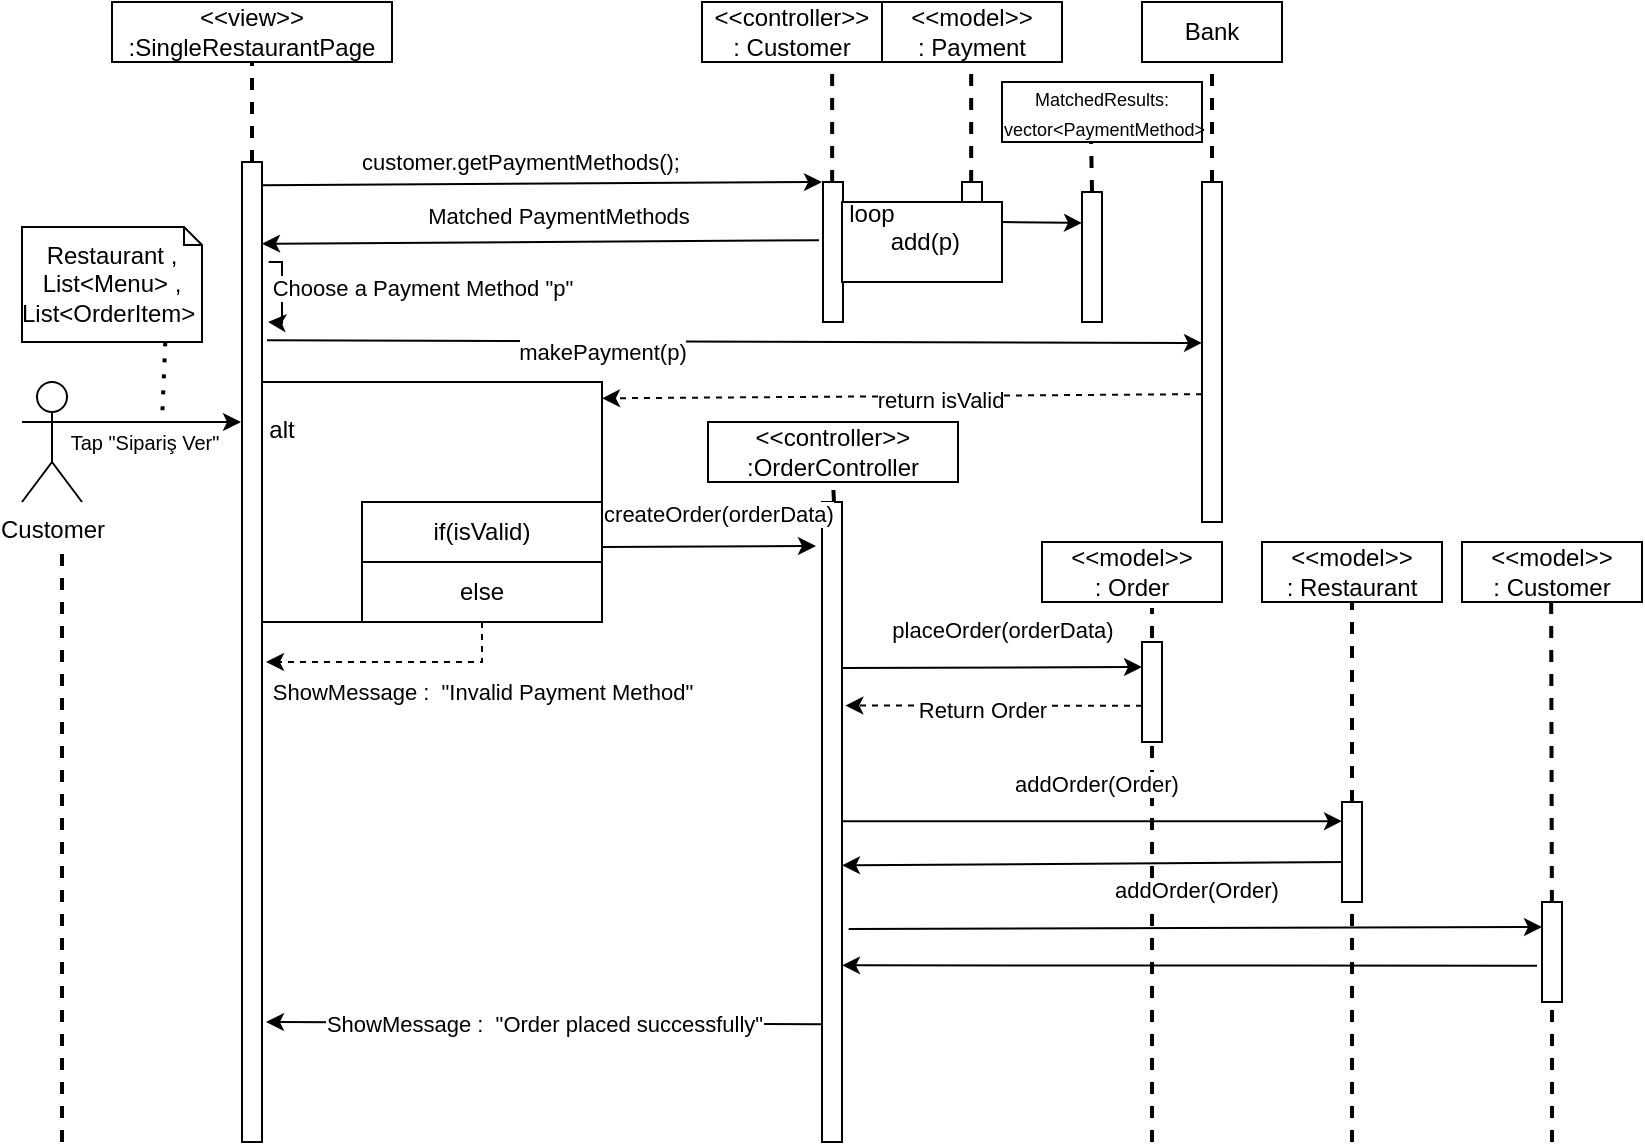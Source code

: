 <mxfile version="26.2.14">
  <diagram name="Page-1" id="2YBvvXClWsGukQMizWep">
    <mxGraphModel grid="1" page="1" gridSize="10" guides="1" tooltips="1" connect="1" arrows="1" fold="1" pageScale="1" pageWidth="850" pageHeight="1100" math="0" shadow="0">
      <root>
        <mxCell id="0" />
        <mxCell id="1" parent="0" />
        <mxCell id="myCJCdUXUHbtMIZx52Bf-70" value="" style="endArrow=none;dashed=1;html=1;strokeWidth=2;rounded=0;" edge="1" parent="1">
          <mxGeometry width="50" height="50" relative="1" as="geometry">
            <mxPoint x="585" y="480" as="sourcePoint" />
            <mxPoint x="585" y="213" as="targetPoint" />
          </mxGeometry>
        </mxCell>
        <mxCell id="myCJCdUXUHbtMIZx52Bf-1" value="Customer" style="shape=umlActor;verticalLabelPosition=bottom;verticalAlign=top;html=1;outlineConnect=0;" vertex="1" parent="1">
          <mxGeometry x="20" y="100" width="30" height="60" as="geometry" />
        </mxCell>
        <mxCell id="myCJCdUXUHbtMIZx52Bf-6" value="" style="endArrow=classic;html=1;rounded=0;exitX=1;exitY=0.333;exitDx=0;exitDy=0;exitPerimeter=0;" edge="1" parent="1" source="myCJCdUXUHbtMIZx52Bf-1">
          <mxGeometry width="50" height="50" relative="1" as="geometry">
            <mxPoint x="190" y="280" as="sourcePoint" />
            <mxPoint x="129.5" y="120" as="targetPoint" />
            <Array as="points">
              <mxPoint x="110" y="120" />
            </Array>
          </mxGeometry>
        </mxCell>
        <mxCell id="myCJCdUXUHbtMIZx52Bf-30" value="&lt;font size=&quot;1&quot;&gt;Tap &quot;Sipariş Ver&quot;&lt;/font&gt;" style="edgeLabel;html=1;align=center;verticalAlign=middle;resizable=0;points=[];" connectable="0" vertex="1" parent="myCJCdUXUHbtMIZx52Bf-6">
          <mxGeometry x="-0.133" relative="1" as="geometry">
            <mxPoint x="-4" y="10" as="offset" />
          </mxGeometry>
        </mxCell>
        <mxCell id="myCJCdUXUHbtMIZx52Bf-15" value="" style="rounded=0;whiteSpace=wrap;html=1;" vertex="1" parent="1">
          <mxGeometry x="130" y="-10" width="10" height="490" as="geometry" />
        </mxCell>
        <mxCell id="myCJCdUXUHbtMIZx52Bf-19" value="" style="rounded=0;whiteSpace=wrap;html=1;" vertex="1" parent="1">
          <mxGeometry x="420" y="160" width="10" height="320" as="geometry" />
        </mxCell>
        <mxCell id="myCJCdUXUHbtMIZx52Bf-20" value="" style="endArrow=classic;html=1;rounded=0;exitX=1;exitY=0.75;exitDx=0;exitDy=0;" edge="1" parent="1" source="myCJCdUXUHbtMIZx52Bf-104">
          <mxGeometry width="50" height="50" relative="1" as="geometry">
            <mxPoint x="250" y="350" as="sourcePoint" />
            <mxPoint x="417" y="182" as="targetPoint" />
          </mxGeometry>
        </mxCell>
        <mxCell id="myCJCdUXUHbtMIZx52Bf-21" value="createOrder(orderData)" style="edgeLabel;html=1;align=center;verticalAlign=middle;resizable=0;points=[];" connectable="0" vertex="1" parent="myCJCdUXUHbtMIZx52Bf-20">
          <mxGeometry x="-0.182" y="-1" relative="1" as="geometry">
            <mxPoint x="14" y="-18" as="offset" />
          </mxGeometry>
        </mxCell>
        <mxCell id="myCJCdUXUHbtMIZx52Bf-36" value="" style="endArrow=classic;html=1;rounded=0;entryX=0;entryY=0.25;entryDx=0;entryDy=0;" edge="1" parent="1" target="myCJCdUXUHbtMIZx52Bf-38">
          <mxGeometry width="50" height="50" relative="1" as="geometry">
            <mxPoint x="430" y="243" as="sourcePoint" />
            <mxPoint x="580" y="238" as="targetPoint" />
          </mxGeometry>
        </mxCell>
        <mxCell id="myCJCdUXUHbtMIZx52Bf-37" value="placeOrder(orderData)" style="edgeLabel;html=1;align=center;verticalAlign=middle;resizable=0;points=[];" connectable="0" vertex="1" parent="myCJCdUXUHbtMIZx52Bf-36">
          <mxGeometry x="-0.047" relative="1" as="geometry">
            <mxPoint x="8" y="-19" as="offset" />
          </mxGeometry>
        </mxCell>
        <mxCell id="myCJCdUXUHbtMIZx52Bf-38" value="" style="rounded=0;whiteSpace=wrap;html=1;" vertex="1" parent="1">
          <mxGeometry x="580" y="230" width="10" height="50" as="geometry" />
        </mxCell>
        <mxCell id="myCJCdUXUHbtMIZx52Bf-57" value="Restaurant ,&lt;br&gt;&lt;div&gt;&lt;span style=&quot;background-color: transparent; color: light-dark(rgb(0, 0, 0), rgb(255, 255, 255));&quot;&gt;List&amp;lt;Menu&amp;gt; ,&lt;/span&gt;&lt;/div&gt;&lt;div&gt;&lt;span style=&quot;background-color: transparent; color: light-dark(rgb(0, 0, 0), rgb(255, 255, 255));&quot;&gt;List&amp;lt;OrderItem&amp;gt;&lt;/span&gt;&amp;nbsp;&lt;/div&gt;" style="shape=note;size=9;whiteSpace=wrap;html=1;" vertex="1" parent="1">
          <mxGeometry x="20" y="22.5" width="90" height="57.5" as="geometry" />
        </mxCell>
        <mxCell id="myCJCdUXUHbtMIZx52Bf-60" value="&lt;div&gt;&amp;lt;&amp;lt;view&amp;gt;&amp;gt;&lt;/div&gt;:SingleRestaurantPage" style="rounded=0;whiteSpace=wrap;html=1;" vertex="1" parent="1">
          <mxGeometry x="65" y="-90" width="140" height="30" as="geometry" />
        </mxCell>
        <mxCell id="myCJCdUXUHbtMIZx52Bf-61" value="&lt;div&gt;&amp;lt;&amp;lt;controller&amp;gt;&amp;gt;&lt;/div&gt;:OrderController" style="rounded=0;whiteSpace=wrap;html=1;" vertex="1" parent="1">
          <mxGeometry x="363" y="120" width="125" height="30" as="geometry" />
        </mxCell>
        <mxCell id="myCJCdUXUHbtMIZx52Bf-63" value="&amp;lt;&amp;lt;model&amp;gt;&amp;gt;&lt;div&gt;: Order&lt;/div&gt;" style="rounded=0;whiteSpace=wrap;html=1;" vertex="1" parent="1">
          <mxGeometry x="530" y="180" width="90" height="30" as="geometry" />
        </mxCell>
        <mxCell id="myCJCdUXUHbtMIZx52Bf-66" value="" style="endArrow=none;dashed=1;html=1;strokeWidth=2;rounded=0;" edge="1" parent="1">
          <mxGeometry width="50" height="50" relative="1" as="geometry">
            <mxPoint x="40" y="480" as="sourcePoint" />
            <mxPoint x="40" y="180" as="targetPoint" />
          </mxGeometry>
        </mxCell>
        <mxCell id="myCJCdUXUHbtMIZx52Bf-67" value="" style="endArrow=none;dashed=1;html=1;dashPattern=1 3;strokeWidth=2;rounded=0;exitX=0.796;exitY=1.003;exitDx=0;exitDy=0;exitPerimeter=0;" edge="1" parent="1" source="myCJCdUXUHbtMIZx52Bf-57">
          <mxGeometry width="50" height="50" relative="1" as="geometry">
            <mxPoint x="360" y="270" as="sourcePoint" />
            <mxPoint x="90" y="120" as="targetPoint" />
          </mxGeometry>
        </mxCell>
        <mxCell id="myCJCdUXUHbtMIZx52Bf-68" value="" style="endArrow=none;dashed=1;html=1;strokeWidth=2;rounded=0;entryX=0.5;entryY=1;entryDx=0;entryDy=0;exitX=0.5;exitY=0;exitDx=0;exitDy=0;" edge="1" parent="1" source="myCJCdUXUHbtMIZx52Bf-15" target="myCJCdUXUHbtMIZx52Bf-60">
          <mxGeometry width="50" height="50" relative="1" as="geometry">
            <mxPoint x="360" y="270" as="sourcePoint" />
            <mxPoint x="410" y="220" as="targetPoint" />
          </mxGeometry>
        </mxCell>
        <mxCell id="myCJCdUXUHbtMIZx52Bf-69" value="" style="endArrow=none;dashed=1;html=1;strokeWidth=2;rounded=0;entryX=0.5;entryY=1;entryDx=0;entryDy=0;" edge="1" parent="1" target="myCJCdUXUHbtMIZx52Bf-61">
          <mxGeometry width="50" height="50" relative="1" as="geometry">
            <mxPoint x="426" y="160" as="sourcePoint" />
            <mxPoint x="374.58" y="40" as="targetPoint" />
          </mxGeometry>
        </mxCell>
        <mxCell id="myCJCdUXUHbtMIZx52Bf-81" value="&amp;lt;&amp;lt;model&amp;gt;&amp;gt;&lt;div&gt;: Payment&lt;/div&gt;" style="rounded=0;whiteSpace=wrap;html=1;" vertex="1" parent="1">
          <mxGeometry x="450" y="-90" width="90" height="30" as="geometry" />
        </mxCell>
        <mxCell id="myCJCdUXUHbtMIZx52Bf-82" value="" style="rounded=0;whiteSpace=wrap;html=1;" vertex="1" parent="1">
          <mxGeometry x="490" width="10" height="20" as="geometry" />
        </mxCell>
        <mxCell id="myCJCdUXUHbtMIZx52Bf-84" value="" style="endArrow=none;dashed=1;html=1;strokeWidth=2;rounded=0;entryX=0.5;entryY=1;entryDx=0;entryDy=0;exitX=0.5;exitY=0;exitDx=0;exitDy=0;" edge="1" parent="1">
          <mxGeometry width="50" height="50" relative="1" as="geometry">
            <mxPoint x="494.58" y="-2.274e-13" as="sourcePoint" />
            <mxPoint x="494.58" y="-60" as="targetPoint" />
          </mxGeometry>
        </mxCell>
        <mxCell id="myCJCdUXUHbtMIZx52Bf-89" value="" style="endArrow=classic;html=1;rounded=0;exitX=1.083;exitY=0.12;exitDx=0;exitDy=0;exitPerimeter=0;" edge="1" parent="1">
          <mxGeometry width="50" height="50" relative="1" as="geometry">
            <mxPoint x="140.0" y="1.67" as="sourcePoint" />
            <mxPoint x="420" as="targetPoint" />
          </mxGeometry>
        </mxCell>
        <mxCell id="myCJCdUXUHbtMIZx52Bf-90" value="&lt;div&gt;customer.getPaymentMethods();&lt;/div&gt;" style="edgeLabel;html=1;align=center;verticalAlign=middle;resizable=0;points=[];" connectable="0" vertex="1" parent="myCJCdUXUHbtMIZx52Bf-89">
          <mxGeometry x="-0.182" y="-1" relative="1" as="geometry">
            <mxPoint x="14" y="-12" as="offset" />
          </mxGeometry>
        </mxCell>
        <mxCell id="myCJCdUXUHbtMIZx52Bf-92" value="" style="rounded=0;whiteSpace=wrap;html=1;" vertex="1" parent="1">
          <mxGeometry x="610" width="10" height="170" as="geometry" />
        </mxCell>
        <mxCell id="myCJCdUXUHbtMIZx52Bf-94" value="Bank" style="rounded=0;whiteSpace=wrap;html=1;" vertex="1" parent="1">
          <mxGeometry x="580" y="-90" width="70" height="30" as="geometry" />
        </mxCell>
        <mxCell id="myCJCdUXUHbtMIZx52Bf-95" value="" style="endArrow=none;dashed=1;html=1;strokeWidth=2;rounded=0;entryX=0.5;entryY=1;entryDx=0;entryDy=0;exitX=0.5;exitY=0;exitDx=0;exitDy=0;" edge="1" parent="1" source="myCJCdUXUHbtMIZx52Bf-92" target="myCJCdUXUHbtMIZx52Bf-94">
          <mxGeometry width="50" height="50" relative="1" as="geometry">
            <mxPoint x="595" y="300" as="sourcePoint" />
            <mxPoint x="592" y="272" as="targetPoint" />
          </mxGeometry>
        </mxCell>
        <mxCell id="myCJCdUXUHbtMIZx52Bf-96" value="" style="endArrow=classic;html=1;rounded=0;exitX=1.25;exitY=0.182;exitDx=0;exitDy=0;exitPerimeter=0;entryX=0.083;entryY=0.183;entryDx=0;entryDy=0;entryPerimeter=0;" edge="1" parent="1" source="myCJCdUXUHbtMIZx52Bf-15">
          <mxGeometry width="50" height="50" relative="1" as="geometry">
            <mxPoint x="500.84" y="80.0" as="sourcePoint" />
            <mxPoint x="610.0" y="80.49" as="targetPoint" />
            <Array as="points" />
          </mxGeometry>
        </mxCell>
        <mxCell id="myCJCdUXUHbtMIZx52Bf-97" value="makePayment(p)" style="edgeLabel;html=1;align=center;verticalAlign=middle;resizable=0;points=[];" connectable="0" vertex="1" parent="myCJCdUXUHbtMIZx52Bf-96">
          <mxGeometry x="-0.227" y="-3" relative="1" as="geometry">
            <mxPoint x="-13" y="2" as="offset" />
          </mxGeometry>
        </mxCell>
        <mxCell id="myCJCdUXUHbtMIZx52Bf-98" value="" style="endArrow=classic;html=1;rounded=0;dashed=1;entryX=1;entryY=0.068;entryDx=0;entryDy=0;entryPerimeter=0;exitX=0;exitY=0.624;exitDx=0;exitDy=0;exitPerimeter=0;" edge="1" parent="1" source="myCJCdUXUHbtMIZx52Bf-92" target="myCJCdUXUHbtMIZx52Bf-103">
          <mxGeometry width="50" height="50" relative="1" as="geometry">
            <mxPoint x="600" y="137" as="sourcePoint" />
            <mxPoint x="144" y="141" as="targetPoint" />
          </mxGeometry>
        </mxCell>
        <mxCell id="myCJCdUXUHbtMIZx52Bf-99" value="return isValid" style="edgeLabel;html=1;align=center;verticalAlign=middle;resizable=0;points=[];" connectable="0" vertex="1" parent="myCJCdUXUHbtMIZx52Bf-98">
          <mxGeometry x="-0.125" y="2" relative="1" as="geometry">
            <mxPoint as="offset" />
          </mxGeometry>
        </mxCell>
        <mxCell id="myCJCdUXUHbtMIZx52Bf-103" value="alt&amp;nbsp; &amp;nbsp; &amp;nbsp; &amp;nbsp; &amp;nbsp; &amp;nbsp; &amp;nbsp; &amp;nbsp; &amp;nbsp; &amp;nbsp; &amp;nbsp; &amp;nbsp; &amp;nbsp; &amp;nbsp; &amp;nbsp; &amp;nbsp; &amp;nbsp; &amp;nbsp; &amp;nbsp; &amp;nbsp; &amp;nbsp; &amp;nbsp; &amp;nbsp; &amp;nbsp; &amp;nbsp; &amp;nbsp; &amp;nbsp; &amp;nbsp; &amp;nbsp; &amp;nbsp; &amp;nbsp; &amp;nbsp; &amp;nbsp; &amp;nbsp; &amp;nbsp; &amp;nbsp; &amp;nbsp; &amp;nbsp; &amp;nbsp;&amp;nbsp;&lt;div&gt;&lt;br&gt;&lt;/div&gt;&lt;div&gt;&amp;nbsp; &amp;nbsp; &amp;nbsp; &amp;nbsp; &amp;nbsp; &amp;nbsp; &amp;nbsp; &amp;nbsp; &amp;nbsp; &amp;nbsp; &amp;nbsp; &amp;nbsp;&amp;nbsp;&lt;div&gt;&lt;br&gt;&lt;/div&gt;&lt;div&gt;&lt;br&gt;&lt;/div&gt;&lt;/div&gt;" style="rounded=0;whiteSpace=wrap;html=1;" vertex="1" parent="1">
          <mxGeometry x="140" y="100" width="170" height="120" as="geometry" />
        </mxCell>
        <mxCell id="myCJCdUXUHbtMIZx52Bf-104" value="if(isValid)" style="rounded=0;whiteSpace=wrap;html=1;" vertex="1" parent="1">
          <mxGeometry x="190" y="160" width="120" height="30" as="geometry" />
        </mxCell>
        <mxCell id="myCJCdUXUHbtMIZx52Bf-106" value="else" style="rounded=0;whiteSpace=wrap;html=1;" vertex="1" parent="1">
          <mxGeometry x="190" y="190" width="120" height="30" as="geometry" />
        </mxCell>
        <mxCell id="myCJCdUXUHbtMIZx52Bf-112" value="" style="endArrow=classic;html=1;rounded=0;exitX=0.5;exitY=1;exitDx=0;exitDy=0;edgeStyle=orthogonalEdgeStyle;dashed=1;" edge="1" parent="1" source="myCJCdUXUHbtMIZx52Bf-106">
          <mxGeometry width="50" height="50" relative="1" as="geometry">
            <mxPoint x="340" y="340" as="sourcePoint" />
            <mxPoint x="142" y="240" as="targetPoint" />
            <Array as="points">
              <mxPoint x="250" y="240" />
              <mxPoint x="142" y="240" />
            </Array>
          </mxGeometry>
        </mxCell>
        <mxCell id="myCJCdUXUHbtMIZx52Bf-113" value="ShowMessage :&amp;nbsp; &quot;Invalid Payment Method&quot;" style="edgeLabel;html=1;align=center;verticalAlign=middle;resizable=0;points=[];" connectable="0" vertex="1" parent="myCJCdUXUHbtMIZx52Bf-112">
          <mxGeometry x="0.281" y="2" relative="1" as="geometry">
            <mxPoint x="62" y="13" as="offset" />
          </mxGeometry>
        </mxCell>
        <mxCell id="myCJCdUXUHbtMIZx52Bf-114" value="" style="endArrow=classic;html=1;rounded=0;entryX=1.167;entryY=0.318;entryDx=0;entryDy=0;entryPerimeter=0;exitX=0;exitY=0.637;exitDx=0;exitDy=0;exitPerimeter=0;dashed=1;" edge="1" parent="1" source="myCJCdUXUHbtMIZx52Bf-38" target="myCJCdUXUHbtMIZx52Bf-19">
          <mxGeometry width="50" height="50" relative="1" as="geometry">
            <mxPoint x="340" y="340" as="sourcePoint" />
            <mxPoint x="390" y="290" as="targetPoint" />
          </mxGeometry>
        </mxCell>
        <mxCell id="myCJCdUXUHbtMIZx52Bf-116" value="Return Order" style="edgeLabel;html=1;align=center;verticalAlign=middle;resizable=0;points=[];" connectable="0" vertex="1" parent="myCJCdUXUHbtMIZx52Bf-114">
          <mxGeometry x="0.079" y="2" relative="1" as="geometry">
            <mxPoint as="offset" />
          </mxGeometry>
        </mxCell>
        <mxCell id="myCJCdUXUHbtMIZx52Bf-118" value="&amp;lt;&amp;lt;model&amp;gt;&amp;gt;&lt;div&gt;: Restaurant&lt;/div&gt;" style="rounded=0;whiteSpace=wrap;html=1;" vertex="1" parent="1">
          <mxGeometry x="640" y="180" width="90" height="30" as="geometry" />
        </mxCell>
        <mxCell id="myCJCdUXUHbtMIZx52Bf-120" value="" style="endArrow=none;dashed=1;html=1;strokeWidth=2;rounded=0;entryX=0.5;entryY=1;entryDx=0;entryDy=0;" edge="1" parent="1" source="myCJCdUXUHbtMIZx52Bf-117" target="myCJCdUXUHbtMIZx52Bf-118">
          <mxGeometry width="50" height="50" relative="1" as="geometry">
            <mxPoint x="685" y="480" as="sourcePoint" />
            <mxPoint x="587" y="330" as="targetPoint" />
          </mxGeometry>
        </mxCell>
        <mxCell id="myCJCdUXUHbtMIZx52Bf-121" value="" style="endArrow=classic;html=1;rounded=0;" edge="1" parent="1">
          <mxGeometry width="50" height="50" relative="1" as="geometry">
            <mxPoint x="430" y="319.58" as="sourcePoint" />
            <mxPoint x="680" y="319.58" as="targetPoint" />
          </mxGeometry>
        </mxCell>
        <mxCell id="myCJCdUXUHbtMIZx52Bf-122" value="addOrder(Order)" style="edgeLabel;html=1;align=center;verticalAlign=middle;resizable=0;points=[];" connectable="0" vertex="1" parent="myCJCdUXUHbtMIZx52Bf-121">
          <mxGeometry x="-0.047" relative="1" as="geometry">
            <mxPoint x="8" y="-19" as="offset" />
          </mxGeometry>
        </mxCell>
        <mxCell id="myCJCdUXUHbtMIZx52Bf-123" value="" style="endArrow=classic;html=1;rounded=0;entryX=0.75;entryY=0.701;entryDx=0;entryDy=0;entryPerimeter=0;exitX=0;exitY=0.653;exitDx=0;exitDy=0;exitPerimeter=0;" edge="1" parent="1">
          <mxGeometry width="50" height="50" relative="1" as="geometry">
            <mxPoint x="682.5" y="340.0" as="sourcePoint" />
            <mxPoint x="430" y="341.67" as="targetPoint" />
          </mxGeometry>
        </mxCell>
        <mxCell id="myCJCdUXUHbtMIZx52Bf-125" value="" style="endArrow=none;dashed=1;html=1;strokeWidth=2;rounded=0;entryX=0.5;entryY=1;entryDx=0;entryDy=0;" edge="1" parent="1" target="myCJCdUXUHbtMIZx52Bf-117">
          <mxGeometry width="50" height="50" relative="1" as="geometry">
            <mxPoint x="685" y="480" as="sourcePoint" />
            <mxPoint x="685" y="210" as="targetPoint" />
          </mxGeometry>
        </mxCell>
        <mxCell id="myCJCdUXUHbtMIZx52Bf-117" value="" style="rounded=0;whiteSpace=wrap;html=1;" vertex="1" parent="1">
          <mxGeometry x="680" y="310" width="10" height="50" as="geometry" />
        </mxCell>
        <mxCell id="myCJCdUXUHbtMIZx52Bf-126" value="&amp;lt;&amp;lt;model&amp;gt;&amp;gt;&lt;div&gt;: Customer&lt;/div&gt;" style="rounded=0;whiteSpace=wrap;html=1;" vertex="1" parent="1">
          <mxGeometry x="740" y="180" width="90" height="30" as="geometry" />
        </mxCell>
        <mxCell id="myCJCdUXUHbtMIZx52Bf-128" value="" style="endArrow=none;dashed=1;html=1;strokeWidth=2;rounded=0;entryX=0.5;entryY=1;entryDx=0;entryDy=0;" edge="1" parent="1" source="myCJCdUXUHbtMIZx52Bf-129">
          <mxGeometry width="50" height="50" relative="1" as="geometry">
            <mxPoint x="785" y="480" as="sourcePoint" />
            <mxPoint x="784.58" y="210" as="targetPoint" />
          </mxGeometry>
        </mxCell>
        <mxCell id="myCJCdUXUHbtMIZx52Bf-130" value="" style="endArrow=none;dashed=1;html=1;strokeWidth=2;rounded=0;entryX=0.5;entryY=1;entryDx=0;entryDy=0;" edge="1" parent="1" target="myCJCdUXUHbtMIZx52Bf-129">
          <mxGeometry width="50" height="50" relative="1" as="geometry">
            <mxPoint x="785" y="480" as="sourcePoint" />
            <mxPoint x="784.58" y="210" as="targetPoint" />
          </mxGeometry>
        </mxCell>
        <mxCell id="myCJCdUXUHbtMIZx52Bf-129" value="" style="rounded=0;whiteSpace=wrap;html=1;" vertex="1" parent="1">
          <mxGeometry x="780" y="360" width="10" height="50" as="geometry" />
        </mxCell>
        <mxCell id="myCJCdUXUHbtMIZx52Bf-131" value="" style="endArrow=classic;html=1;rounded=0;entryX=0;entryY=0.25;entryDx=0;entryDy=0;exitX=1.333;exitY=0.667;exitDx=0;exitDy=0;exitPerimeter=0;" edge="1" parent="1" source="myCJCdUXUHbtMIZx52Bf-19" target="myCJCdUXUHbtMIZx52Bf-129">
          <mxGeometry width="50" height="50" relative="1" as="geometry">
            <mxPoint x="440" y="370" as="sourcePoint" />
            <mxPoint x="690" y="370" as="targetPoint" />
          </mxGeometry>
        </mxCell>
        <mxCell id="myCJCdUXUHbtMIZx52Bf-132" value="addOrder(Order)" style="edgeLabel;html=1;align=center;verticalAlign=middle;resizable=0;points=[];" connectable="0" vertex="1" parent="myCJCdUXUHbtMIZx52Bf-131">
          <mxGeometry x="-0.047" relative="1" as="geometry">
            <mxPoint x="8" y="-19" as="offset" />
          </mxGeometry>
        </mxCell>
        <mxCell id="myCJCdUXUHbtMIZx52Bf-133" value="" style="endArrow=classic;html=1;rounded=0;entryX=1;entryY=0.724;entryDx=0;entryDy=0;entryPerimeter=0;exitX=-0.25;exitY=0.637;exitDx=0;exitDy=0;exitPerimeter=0;" edge="1" parent="1" source="myCJCdUXUHbtMIZx52Bf-129" target="myCJCdUXUHbtMIZx52Bf-19">
          <mxGeometry width="50" height="50" relative="1" as="geometry">
            <mxPoint x="690" y="390.0" as="sourcePoint" />
            <mxPoint x="437.5" y="391.67" as="targetPoint" />
          </mxGeometry>
        </mxCell>
        <mxCell id="myCJCdUXUHbtMIZx52Bf-134" value="ShowMessage :&amp;nbsp; &quot;Order placed successfully&quot;" style="endArrow=classic;html=1;rounded=0;entryX=1;entryY=0.724;entryDx=0;entryDy=0;entryPerimeter=0;exitX=0;exitY=0.816;exitDx=0;exitDy=0;exitPerimeter=0;" edge="1" parent="1" source="myCJCdUXUHbtMIZx52Bf-19">
          <mxGeometry width="50" height="50" relative="1" as="geometry">
            <mxPoint x="490" y="420" as="sourcePoint" />
            <mxPoint x="142" y="420" as="targetPoint" />
          </mxGeometry>
        </mxCell>
        <mxCell id="myCJCdUXUHbtMIZx52Bf-135" value="" style="rounded=0;whiteSpace=wrap;html=1;" vertex="1" parent="1">
          <mxGeometry x="420.5" width="10" height="70" as="geometry" />
        </mxCell>
        <mxCell id="myCJCdUXUHbtMIZx52Bf-136" value="&amp;lt;&amp;lt;controller&amp;gt;&amp;gt;&lt;div&gt;: Customer&lt;/div&gt;" style="rounded=0;whiteSpace=wrap;html=1;" vertex="1" parent="1">
          <mxGeometry x="360" y="-90" width="90" height="30" as="geometry" />
        </mxCell>
        <mxCell id="myCJCdUXUHbtMIZx52Bf-137" value="" style="endArrow=none;dashed=1;html=1;strokeWidth=2;rounded=0;entryX=0.5;entryY=1;entryDx=0;entryDy=0;exitX=0.5;exitY=0;exitDx=0;exitDy=0;" edge="1" parent="1">
          <mxGeometry width="50" height="50" relative="1" as="geometry">
            <mxPoint x="425.08" y="-2.274e-13" as="sourcePoint" />
            <mxPoint x="425.08" y="-60" as="targetPoint" />
          </mxGeometry>
        </mxCell>
        <mxCell id="myCJCdUXUHbtMIZx52Bf-138" value="&lt;div&gt;&lt;br&gt;&lt;/div&gt;loop&amp;nbsp; &amp;nbsp; &amp;nbsp; &amp;nbsp; &amp;nbsp; &amp;nbsp; &amp;nbsp; &amp;nbsp; &amp;nbsp;add(p)&lt;div&gt;&lt;div&gt;&lt;br&gt;&lt;/div&gt;&lt;div&gt;&lt;br&gt;&lt;/div&gt;&lt;/div&gt;" style="rounded=0;whiteSpace=wrap;html=1;" vertex="1" parent="1">
          <mxGeometry x="430" y="10" width="80" height="40" as="geometry" />
        </mxCell>
        <mxCell id="myCJCdUXUHbtMIZx52Bf-139" value="" style="rounded=0;whiteSpace=wrap;html=1;" vertex="1" parent="1">
          <mxGeometry x="550" y="5" width="10" height="65" as="geometry" />
        </mxCell>
        <mxCell id="myCJCdUXUHbtMIZx52Bf-140" value="&lt;font style=&quot;font-size: 9px;&quot;&gt;MatchedResults:&lt;/font&gt;&lt;div&gt;&lt;font style=&quot;font-size: 9px;&quot;&gt;&amp;nbsp;vector&amp;lt;PaymentMethod&amp;gt;&lt;/font&gt;&lt;/div&gt;" style="rounded=0;whiteSpace=wrap;html=1;" vertex="1" parent="1">
          <mxGeometry x="510" y="-50" width="100" height="30" as="geometry" />
        </mxCell>
        <mxCell id="myCJCdUXUHbtMIZx52Bf-141" value="" style="endArrow=none;dashed=1;html=1;strokeWidth=2;rounded=0;entryX=0.5;entryY=1;entryDx=0;entryDy=0;exitX=0.5;exitY=0;exitDx=0;exitDy=0;" edge="1" parent="1" source="myCJCdUXUHbtMIZx52Bf-139">
          <mxGeometry width="50" height="50" relative="1" as="geometry">
            <mxPoint x="555" as="sourcePoint" />
            <mxPoint x="554.58" y="-20" as="targetPoint" />
          </mxGeometry>
        </mxCell>
        <mxCell id="myCJCdUXUHbtMIZx52Bf-142" value="" style="endArrow=classic;html=1;rounded=0;entryX=0;entryY=0.5;entryDx=0;entryDy=0;" edge="1" parent="1">
          <mxGeometry width="50" height="50" relative="1" as="geometry">
            <mxPoint x="510" y="20" as="sourcePoint" />
            <mxPoint x="550" y="20.5" as="targetPoint" />
          </mxGeometry>
        </mxCell>
        <mxCell id="myCJCdUXUHbtMIZx52Bf-143" value="" style="endArrow=classic;html=1;rounded=0;entryX=1.25;entryY=0.126;entryDx=0;entryDy=0;entryPerimeter=0;" edge="1" parent="1">
          <mxGeometry width="50" height="50" relative="1" as="geometry">
            <mxPoint x="418.5" y="29.13" as="sourcePoint" />
            <mxPoint x="140" y="30.87" as="targetPoint" />
          </mxGeometry>
        </mxCell>
        <mxCell id="myCJCdUXUHbtMIZx52Bf-144" value="Matched PaymentMethods" style="edgeLabel;html=1;align=center;verticalAlign=middle;resizable=0;points=[];" connectable="0" vertex="1" parent="myCJCdUXUHbtMIZx52Bf-143">
          <mxGeometry x="-0.182" y="-1" relative="1" as="geometry">
            <mxPoint x="-17" y="-12" as="offset" />
          </mxGeometry>
        </mxCell>
        <mxCell id="myCJCdUXUHbtMIZx52Bf-145" value="" style="endArrow=classic;html=1;rounded=0;edgeStyle=orthogonalEdgeStyle;exitX=1.333;exitY=0.102;exitDx=0;exitDy=0;exitPerimeter=0;" edge="1" parent="1" source="myCJCdUXUHbtMIZx52Bf-15">
          <mxGeometry width="50" height="50" relative="1" as="geometry">
            <mxPoint x="172.5" y="70.0" as="sourcePoint" />
            <mxPoint x="143" y="70" as="targetPoint" />
          </mxGeometry>
        </mxCell>
        <mxCell id="myCJCdUXUHbtMIZx52Bf-147" value="Choose a Payment Method &quot;p&quot;" style="edgeLabel;html=1;align=center;verticalAlign=middle;resizable=0;points=[];" connectable="0" vertex="1" parent="myCJCdUXUHbtMIZx52Bf-145">
          <mxGeometry x="-0.125" y="3" relative="1" as="geometry">
            <mxPoint x="67" as="offset" />
          </mxGeometry>
        </mxCell>
      </root>
    </mxGraphModel>
  </diagram>
</mxfile>
